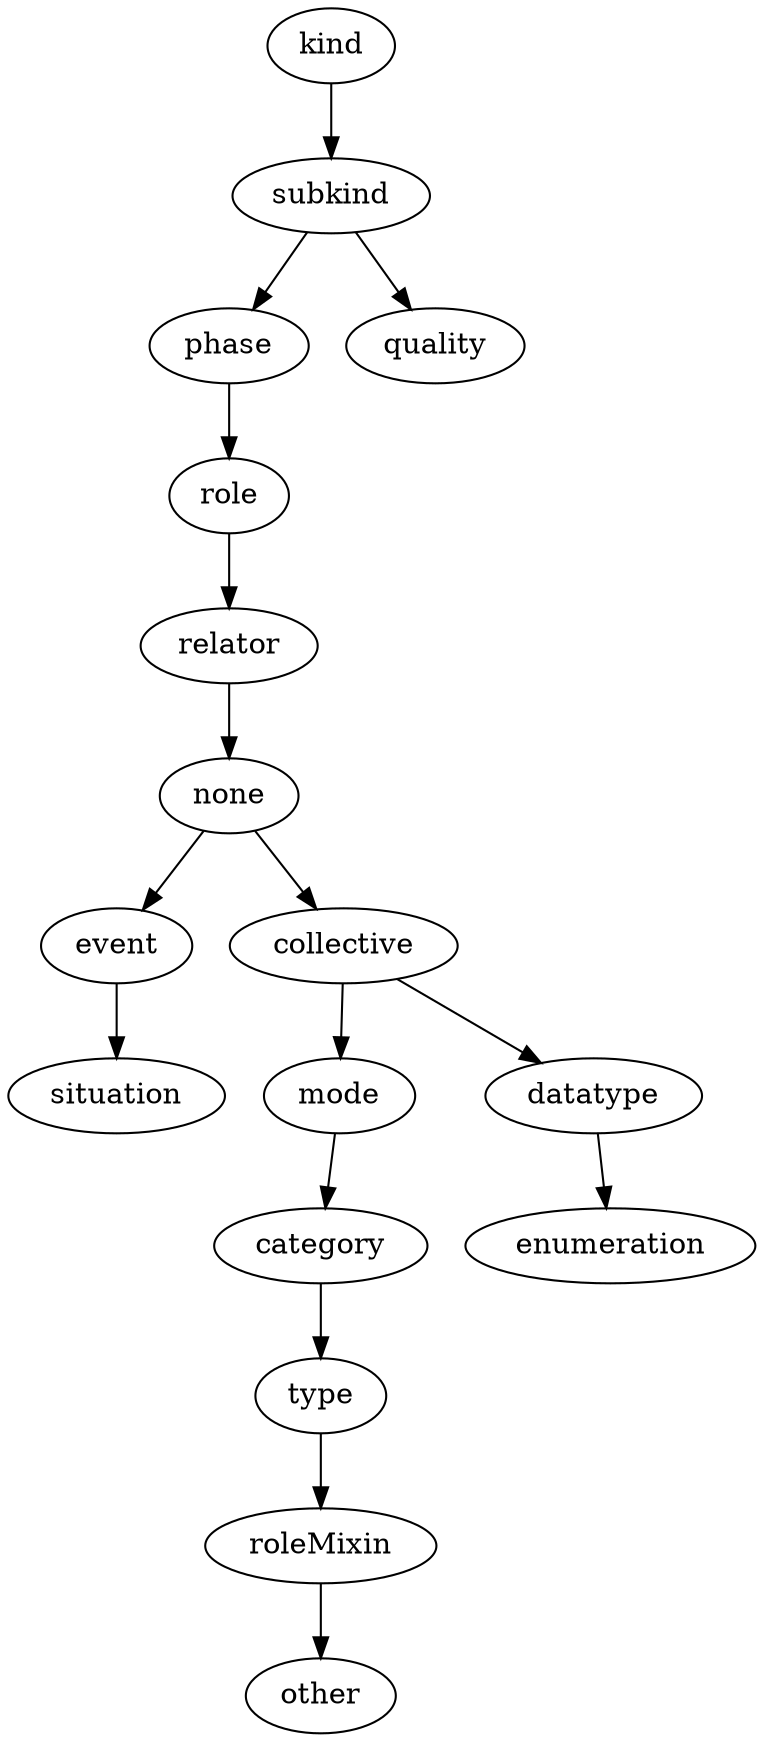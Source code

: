 strict digraph  {
kind;
subkind;
phase;
quality;
role;
relator;
none;
event;
collective;
situation;
mode;
datatype;
category;
type;
roleMixin;
other;
enumeration;
kind -> subkind;
subkind -> phase;
subkind -> quality;
phase -> role;
role -> relator;
relator -> none;
none -> event;
none -> collective;
event -> situation;
collective -> mode;
collective -> datatype;
mode -> category;
datatype -> enumeration;
category -> type;
type -> roleMixin;
roleMixin -> other;
}
